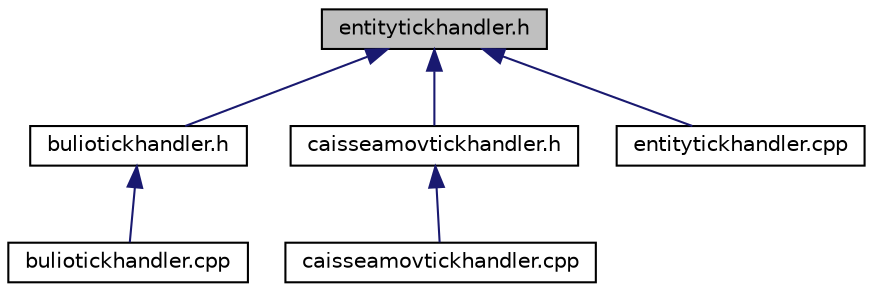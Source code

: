 digraph "entitytickhandler.h"
{
 // LATEX_PDF_SIZE
  edge [fontname="Helvetica",fontsize="10",labelfontname="Helvetica",labelfontsize="10"];
  node [fontname="Helvetica",fontsize="10",shape=record];
  Node1 [label="entitytickhandler.h",height=0.2,width=0.4,color="black", fillcolor="grey75", style="filled", fontcolor="black",tooltip="Déclaration de la classe EntityTickHandler."];
  Node1 -> Node2 [dir="back",color="midnightblue",fontsize="10",style="solid"];
  Node2 [label="buliotickhandler.h",height=0.2,width=0.4,color="black", fillcolor="white", style="filled",URL="$buliotickhandler_8h_source.html",tooltip=" "];
  Node2 -> Node3 [dir="back",color="midnightblue",fontsize="10",style="solid"];
  Node3 [label="buliotickhandler.cpp",height=0.2,width=0.4,color="black", fillcolor="white", style="filled",URL="$buliotickhandler_8cpp.html",tooltip="Définition de la classe BulioTickHandler."];
  Node1 -> Node4 [dir="back",color="midnightblue",fontsize="10",style="solid"];
  Node4 [label="caisseamovtickhandler.h",height=0.2,width=0.4,color="black", fillcolor="white", style="filled",URL="$caisseamovtickhandler_8h_source.html",tooltip=" "];
  Node4 -> Node5 [dir="back",color="midnightblue",fontsize="10",style="solid"];
  Node5 [label="caisseamovtickhandler.cpp",height=0.2,width=0.4,color="black", fillcolor="white", style="filled",URL="$caisseamovtickhandler_8cpp.html",tooltip="Définition de la classe caisseAmovTickHandler."];
  Node1 -> Node6 [dir="back",color="midnightblue",fontsize="10",style="solid"];
  Node6 [label="entitytickhandler.cpp",height=0.2,width=0.4,color="black", fillcolor="white", style="filled",URL="$entitytickhandler_8cpp.html",tooltip="Définition de la classe EntityTickHandler."];
}
